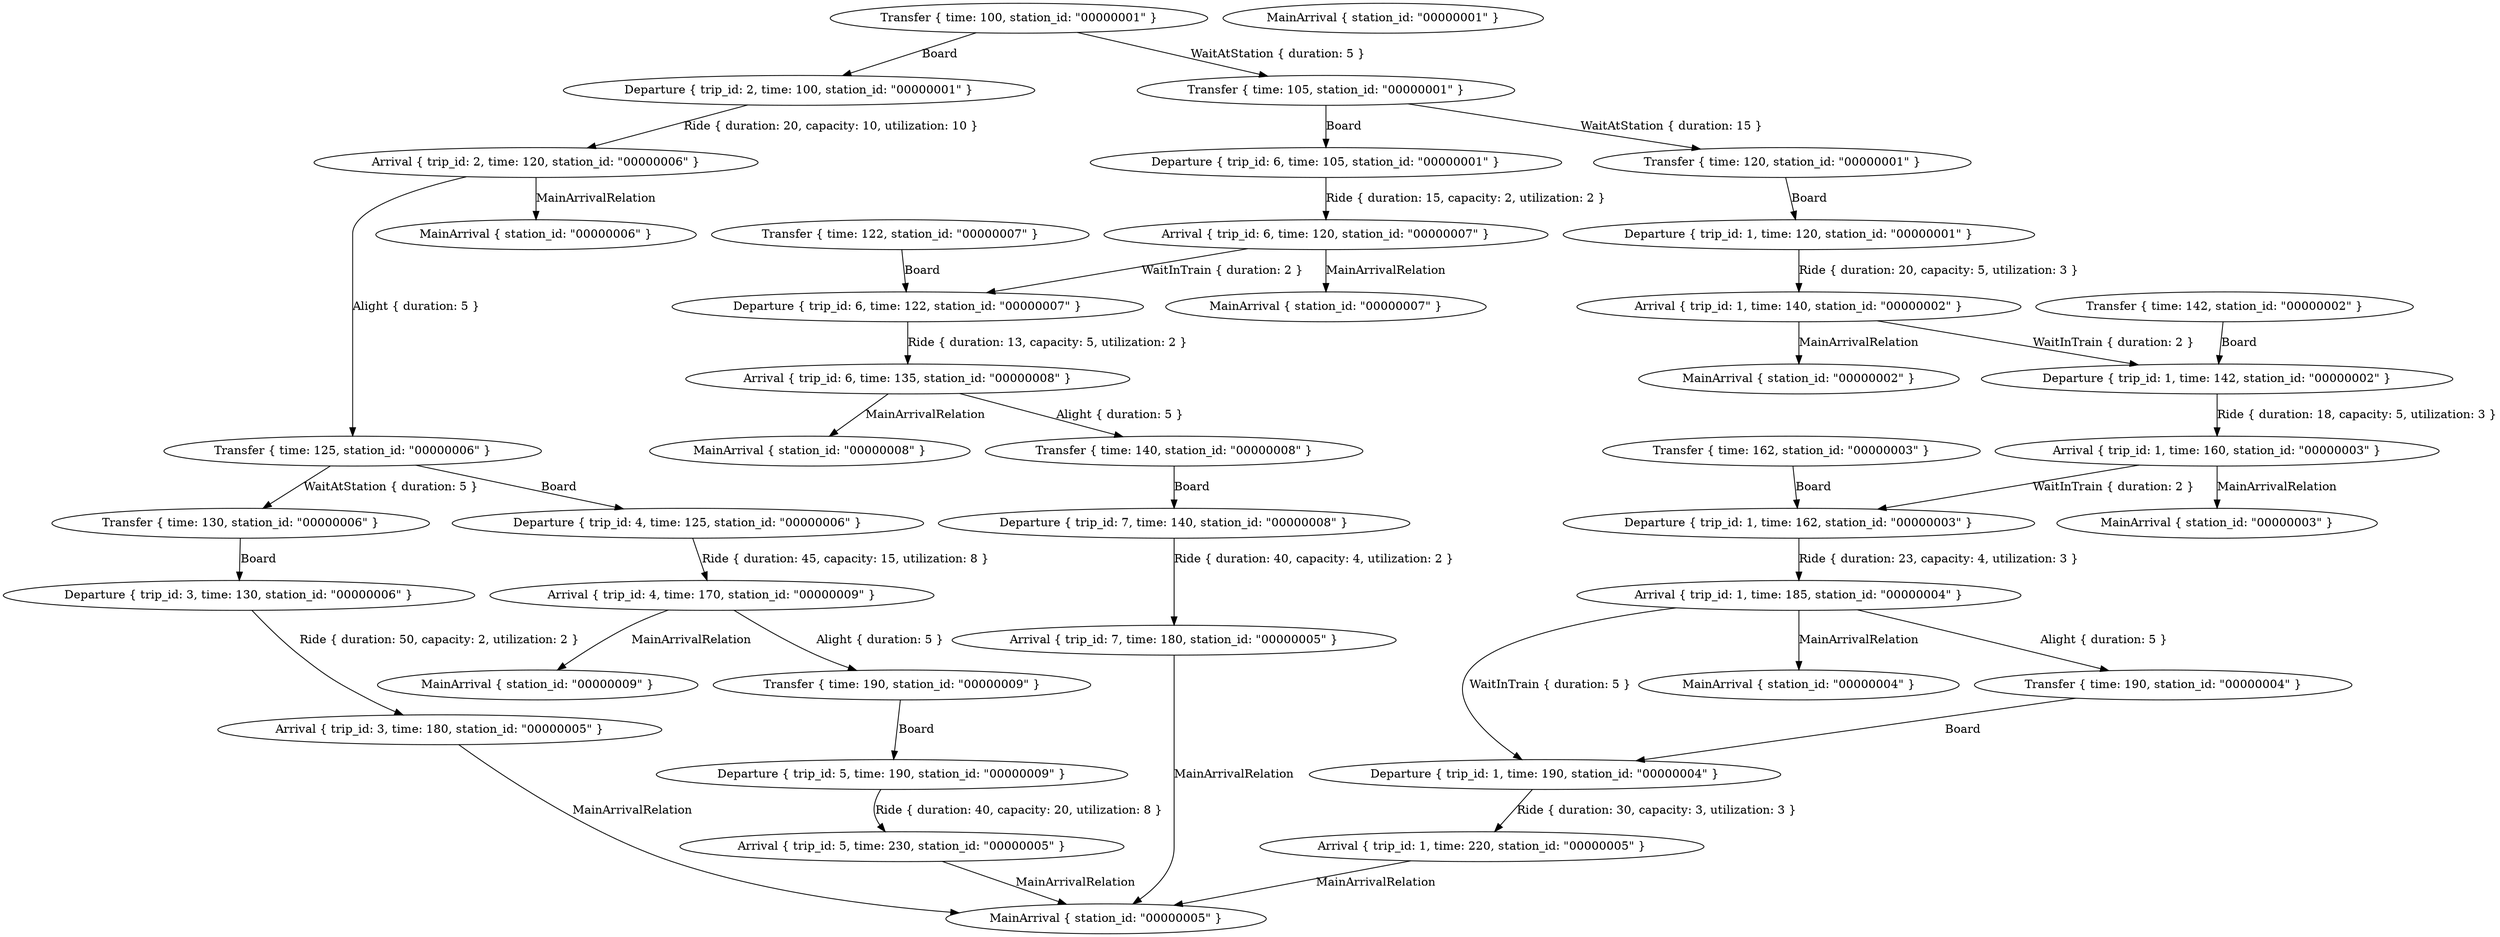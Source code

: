 digraph {
    0 [ label = "Arrival { trip_id: 5, time: 230, station_id: \"00000005\" }" ]
    1 [ label = "Departure { trip_id: 5, time: 190, station_id: \"00000009\" }" ]
    2 [ label = "Arrival { trip_id: 1, time: 160, station_id: \"00000003\" }" ]
    3 [ label = "Departure { trip_id: 1, time: 142, station_id: \"00000002\" }" ]
    4 [ label = "Arrival { trip_id: 7, time: 180, station_id: \"00000005\" }" ]
    5 [ label = "Departure { trip_id: 7, time: 140, station_id: \"00000008\" }" ]
    6 [ label = "Arrival { trip_id: 1, time: 140, station_id: \"00000002\" }" ]
    7 [ label = "Departure { trip_id: 1, time: 120, station_id: \"00000001\" }" ]
    8 [ label = "Arrival { trip_id: 1, time: 220, station_id: \"00000005\" }" ]
    9 [ label = "Departure { trip_id: 1, time: 190, station_id: \"00000004\" }" ]
    10 [ label = "Arrival { trip_id: 2, time: 120, station_id: \"00000006\" }" ]
    11 [ label = "Departure { trip_id: 2, time: 100, station_id: \"00000001\" }" ]
    12 [ label = "Arrival { trip_id: 6, time: 135, station_id: \"00000008\" }" ]
    13 [ label = "Departure { trip_id: 6, time: 122, station_id: \"00000007\" }" ]
    14 [ label = "Arrival { trip_id: 3, time: 180, station_id: \"00000005\" }" ]
    15 [ label = "Departure { trip_id: 3, time: 130, station_id: \"00000006\" }" ]
    16 [ label = "Arrival { trip_id: 1, time: 185, station_id: \"00000004\" }" ]
    17 [ label = "Departure { trip_id: 1, time: 162, station_id: \"00000003\" }" ]
    18 [ label = "Arrival { trip_id: 4, time: 170, station_id: \"00000009\" }" ]
    19 [ label = "Departure { trip_id: 4, time: 125, station_id: \"00000006\" }" ]
    20 [ label = "Arrival { trip_id: 6, time: 120, station_id: \"00000007\" }" ]
    21 [ label = "Departure { trip_id: 6, time: 105, station_id: \"00000001\" }" ]
    22 [ label = "Transfer { time: 142, station_id: \"00000002\" }" ]
    23 [ label = "Transfer { time: 105, station_id: \"00000001\" }" ]
    24 [ label = "Transfer { time: 120, station_id: \"00000001\" }" ]
    25 [ label = "Transfer { time: 100, station_id: \"00000001\" }" ]
    26 [ label = "Transfer { time: 140, station_id: \"00000008\" }" ]
    27 [ label = "Transfer { time: 190, station_id: \"00000009\" }" ]
    28 [ label = "Transfer { time: 125, station_id: \"00000006\" }" ]
    29 [ label = "Transfer { time: 130, station_id: \"00000006\" }" ]
    30 [ label = "Transfer { time: 190, station_id: \"00000004\" }" ]
    31 [ label = "Transfer { time: 162, station_id: \"00000003\" }" ]
    32 [ label = "Transfer { time: 122, station_id: \"00000007\" }" ]
    33 [ label = "MainArrival { station_id: \"00000002\" }" ]
    34 [ label = "MainArrival { station_id: \"00000005\" }" ]
    35 [ label = "MainArrival { station_id: \"00000001\" }" ]
    36 [ label = "MainArrival { station_id: \"00000008\" }" ]
    37 [ label = "MainArrival { station_id: \"00000009\" }" ]
    38 [ label = "MainArrival { station_id: \"00000006\" }" ]
    39 [ label = "MainArrival { station_id: \"00000004\" }" ]
    40 [ label = "MainArrival { station_id: \"00000003\" }" ]
    41 [ label = "MainArrival { station_id: \"00000007\" }" ]
    1 -> 0 [ label = "Ride { duration: 40, capacity: 20, utilization: 8 }" ]
    3 -> 2 [ label = "Ride { duration: 18, capacity: 5, utilization: 3 }" ]
    5 -> 4 [ label = "Ride { duration: 40, capacity: 4, utilization: 2 }" ]
    7 -> 6 [ label = "Ride { duration: 20, capacity: 5, utilization: 3 }" ]
    9 -> 8 [ label = "Ride { duration: 30, capacity: 3, utilization: 3 }" ]
    11 -> 10 [ label = "Ride { duration: 20, capacity: 10, utilization: 10 }" ]
    13 -> 12 [ label = "Ride { duration: 13, capacity: 5, utilization: 2 }" ]
    15 -> 14 [ label = "Ride { duration: 50, capacity: 2, utilization: 2 }" ]
    17 -> 16 [ label = "Ride { duration: 23, capacity: 4, utilization: 3 }" ]
    19 -> 18 [ label = "Ride { duration: 45, capacity: 15, utilization: 8 }" ]
    21 -> 20 [ label = "Ride { duration: 15, capacity: 2, utilization: 2 }" ]
    22 -> 3 [ label = "Board" ]
    6 -> 3 [ label = "WaitInTrain { duration: 2 }" ]
    23 -> 21 [ label = "Board" ]
    24 -> 7 [ label = "Board" ]
    25 -> 11 [ label = "Board" ]
    25 -> 23 [ label = "WaitAtStation { duration: 5 }" ]
    23 -> 24 [ label = "WaitAtStation { duration: 15 }" ]
    26 -> 5 [ label = "Board" ]
    27 -> 1 [ label = "Board" ]
    28 -> 19 [ label = "Board" ]
    29 -> 15 [ label = "Board" ]
    28 -> 29 [ label = "WaitAtStation { duration: 5 }" ]
    30 -> 9 [ label = "Board" ]
    16 -> 9 [ label = "WaitInTrain { duration: 5 }" ]
    31 -> 17 [ label = "Board" ]
    2 -> 17 [ label = "WaitInTrain { duration: 2 }" ]
    32 -> 13 [ label = "Board" ]
    20 -> 13 [ label = "WaitInTrain { duration: 2 }" ]
    6 -> 33 [ label = "MainArrivalRelation" ]
    0 -> 34 [ label = "MainArrivalRelation" ]
    4 -> 34 [ label = "MainArrivalRelation" ]
    8 -> 34 [ label = "MainArrivalRelation" ]
    14 -> 34 [ label = "MainArrivalRelation" ]
    12 -> 36 [ label = "MainArrivalRelation" ]
    12 -> 26 [ label = "Alight { duration: 5 }" ]
    18 -> 37 [ label = "MainArrivalRelation" ]
    18 -> 27 [ label = "Alight { duration: 5 }" ]
    10 -> 38 [ label = "MainArrivalRelation" ]
    10 -> 28 [ label = "Alight { duration: 5 }" ]
    16 -> 39 [ label = "MainArrivalRelation" ]
    16 -> 30 [ label = "Alight { duration: 5 }" ]
    2 -> 40 [ label = "MainArrivalRelation" ]
    20 -> 41 [ label = "MainArrivalRelation" ]
}
